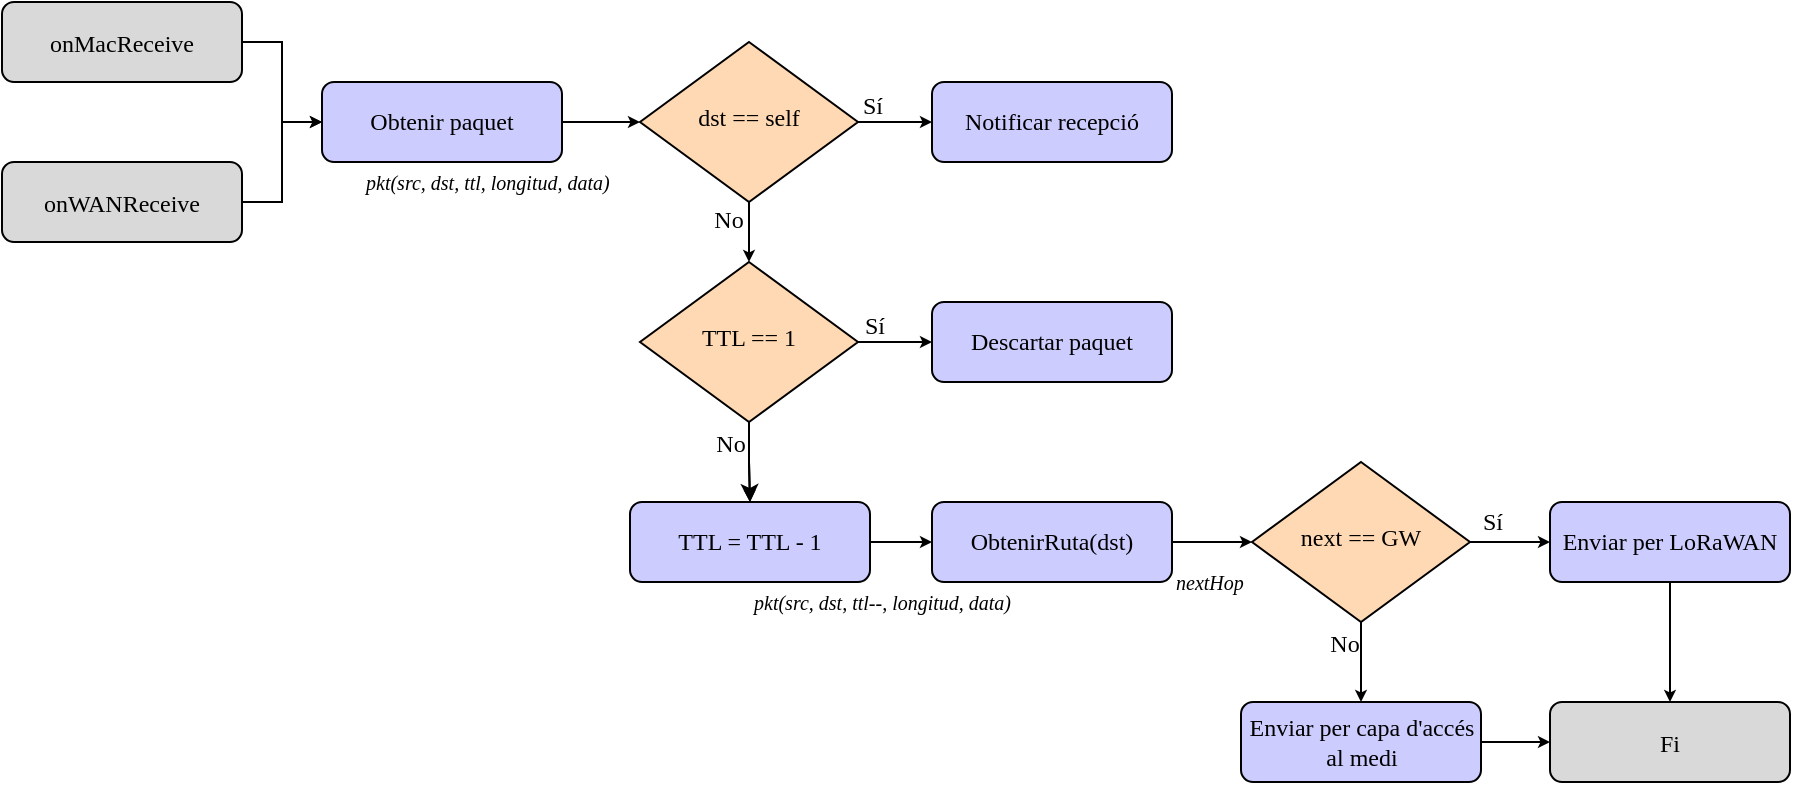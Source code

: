 <mxfile version="26.2.2">
  <diagram name="Page-1" id="mzez5VFSWtmt7TEJpQF6">
    <mxGraphModel dx="836" dy="563" grid="1" gridSize="10" guides="1" tooltips="1" connect="1" arrows="1" fold="1" page="1" pageScale="1" pageWidth="827" pageHeight="1169" math="0" shadow="0">
      <root>
        <mxCell id="0" />
        <mxCell id="1" parent="0" />
        <mxCell id="rC-MBk3FVQZ4qPWOqdKQ-1" value="" style="edgeStyle=orthogonalEdgeStyle;shape=connector;rounded=0;orthogonalLoop=1;jettySize=auto;html=1;shadow=0;strokeColor=default;strokeWidth=1;align=center;verticalAlign=middle;fontFamily=Computer Modern;fontSize=12;fontColor=default;labelBackgroundColor=none;endArrow=classic;endFill=1;endSize=3;" parent="1" source="rC-MBk3FVQZ4qPWOqdKQ-2" target="rC-MBk3FVQZ4qPWOqdKQ-11" edge="1">
          <mxGeometry relative="1" as="geometry" />
        </mxCell>
        <mxCell id="rC-MBk3FVQZ4qPWOqdKQ-2" value="&lt;div&gt;Obtenir paquet&lt;/div&gt;" style="rounded=1;whiteSpace=wrap;html=1;fontSize=12;glass=0;strokeWidth=1;shadow=0;fontFamily=Computer Modern;strokeColor=light-dark(#000000,#EDEDED);fillColor=light-dark(#ccccff, #ededed);" parent="1" vertex="1">
          <mxGeometry x="200" y="80" width="120" height="40" as="geometry" />
        </mxCell>
        <mxCell id="rC-MBk3FVQZ4qPWOqdKQ-6" style="edgeStyle=orthogonalEdgeStyle;shape=connector;rounded=0;orthogonalLoop=1;jettySize=auto;html=1;entryX=0;entryY=0.5;entryDx=0;entryDy=0;shadow=0;strokeColor=default;strokeWidth=1;align=center;verticalAlign=middle;fontFamily=Computer Modern;fontSize=12;fontColor=default;labelBackgroundColor=none;endArrow=classic;endFill=1;endSize=3;" parent="1" source="rC-MBk3FVQZ4qPWOqdKQ-4" target="rC-MBk3FVQZ4qPWOqdKQ-2" edge="1">
          <mxGeometry relative="1" as="geometry" />
        </mxCell>
        <mxCell id="rC-MBk3FVQZ4qPWOqdKQ-7" style="edgeStyle=orthogonalEdgeStyle;shape=connector;rounded=0;orthogonalLoop=1;jettySize=auto;html=1;entryX=0;entryY=0.5;entryDx=0;entryDy=0;shadow=0;strokeColor=default;strokeWidth=1;align=center;verticalAlign=middle;fontFamily=Computer Modern;fontSize=12;fontColor=default;labelBackgroundColor=none;endArrow=classic;endFill=1;endSize=3;" parent="1" source="rC-MBk3FVQZ4qPWOqdKQ-5" target="rC-MBk3FVQZ4qPWOqdKQ-2" edge="1">
          <mxGeometry relative="1" as="geometry" />
        </mxCell>
        <mxCell id="rC-MBk3FVQZ4qPWOqdKQ-8" value="" style="edgeStyle=orthogonalEdgeStyle;shape=connector;rounded=0;orthogonalLoop=1;jettySize=auto;html=1;shadow=0;strokeColor=default;strokeWidth=1;align=center;verticalAlign=middle;fontFamily=Computer Modern;fontSize=12;fontColor=default;labelBackgroundColor=none;endArrow=classic;endFill=1;endSize=3;" parent="1" source="rC-MBk3FVQZ4qPWOqdKQ-11" target="rC-MBk3FVQZ4qPWOqdKQ-14" edge="1">
          <mxGeometry relative="1" as="geometry" />
        </mxCell>
        <mxCell id="rC-MBk3FVQZ4qPWOqdKQ-9" value="Sí" style="edgeLabel;html=1;align=center;verticalAlign=middle;resizable=0;points=[];fontFamily=Computer Modern;fontSize=12;fontColor=default;labelBackgroundColor=none;" parent="rC-MBk3FVQZ4qPWOqdKQ-8" vertex="1" connectable="0">
          <mxGeometry x="-0.233" y="-1" relative="1" as="geometry">
            <mxPoint x="-10" y="-9" as="offset" />
          </mxGeometry>
        </mxCell>
        <mxCell id="rC-MBk3FVQZ4qPWOqdKQ-10" value="" style="edgeStyle=orthogonalEdgeStyle;shape=connector;rounded=0;orthogonalLoop=1;jettySize=auto;html=1;shadow=0;strokeColor=default;strokeWidth=1;align=center;verticalAlign=middle;fontFamily=Computer Modern;fontSize=12;fontColor=default;labelBackgroundColor=none;endArrow=classic;endFill=1;endSize=3;entryX=0.5;entryY=0;entryDx=0;entryDy=0;" parent="1" source="rC-MBk3FVQZ4qPWOqdKQ-11" edge="1" target="rC-MBk3FVQZ4qPWOqdKQ-19">
          <mxGeometry relative="1" as="geometry">
            <mxPoint x="445" y="530" as="targetPoint" />
          </mxGeometry>
        </mxCell>
        <mxCell id="rC-MBk3FVQZ4qPWOqdKQ-11" value="dst == self" style="rhombus;whiteSpace=wrap;html=1;shadow=0;fontFamily=Computer Modern;fontSize=12;align=center;strokeWidth=1;spacing=6;spacingTop=-4;fillColor=light-dark(#ffd9b3, #36210a);strokeColor=#000000;" parent="1" vertex="1">
          <mxGeometry x="359" y="60" width="109" height="80" as="geometry" />
        </mxCell>
        <mxCell id="rC-MBk3FVQZ4qPWOqdKQ-12" value="pkt(src, dst, ttl, longitud, data)" style="edgeLabel;html=1;align=left;verticalAlign=middle;resizable=0;points=[];fontFamily=Computer Modern;fontSize=10;fontColor=default;labelBackgroundColor=none;fontStyle=2" parent="1" vertex="1" connectable="0">
          <mxGeometry x="220" y="129.998" as="geometry" />
        </mxCell>
        <mxCell id="rC-MBk3FVQZ4qPWOqdKQ-14" value="Notificar recepció" style="rounded=1;whiteSpace=wrap;html=1;fontSize=12;glass=0;strokeWidth=1;shadow=0;fontFamily=Computer Modern;strokeColor=light-dark(#000000,#EDEDED);fillColor=light-dark(#ccccff, #ededed);" parent="1" vertex="1">
          <mxGeometry x="505" y="80" width="120" height="40" as="geometry" />
        </mxCell>
        <mxCell id="rC-MBk3FVQZ4qPWOqdKQ-15" value="" style="edgeStyle=orthogonalEdgeStyle;shape=connector;rounded=0;orthogonalLoop=1;jettySize=auto;html=1;shadow=0;strokeColor=default;strokeWidth=1;align=center;verticalAlign=middle;fontFamily=Computer Modern;fontSize=12;fontColor=default;labelBackgroundColor=none;endArrow=classic;endFill=1;endSize=3;" parent="1" source="rC-MBk3FVQZ4qPWOqdKQ-19" target="rC-MBk3FVQZ4qPWOqdKQ-21" edge="1">
          <mxGeometry relative="1" as="geometry" />
        </mxCell>
        <mxCell id="rC-MBk3FVQZ4qPWOqdKQ-16" value="&lt;div&gt;Sí&lt;/div&gt;" style="edgeLabel;html=1;align=center;verticalAlign=middle;resizable=0;points=[];fontFamily=Computer Modern;fontSize=12;fontColor=default;labelBackgroundColor=none;" parent="rC-MBk3FVQZ4qPWOqdKQ-15" vertex="1" connectable="0">
          <mxGeometry x="0.039" y="1" relative="1" as="geometry">
            <mxPoint x="-10" y="-9" as="offset" />
          </mxGeometry>
        </mxCell>
        <mxCell id="rC-MBk3FVQZ4qPWOqdKQ-17" value="" style="edgeStyle=orthogonalEdgeStyle;shape=connector;rounded=0;orthogonalLoop=1;jettySize=auto;html=1;shadow=0;strokeColor=default;strokeWidth=1;align=center;verticalAlign=middle;fontFamily=Computer Modern;fontSize=12;fontColor=default;labelBackgroundColor=none;endArrow=classic;endFill=1;endSize=3;" parent="1" source="rC-MBk3FVQZ4qPWOqdKQ-19" target="rC-MBk3FVQZ4qPWOqdKQ-23" edge="1">
          <mxGeometry relative="1" as="geometry" />
        </mxCell>
        <mxCell id="rC-MBk3FVQZ4qPWOqdKQ-18" value="No" style="edgeLabel;html=1;align=center;verticalAlign=middle;resizable=0;points=[];fontFamily=Computer Modern;fontSize=12;fontColor=default;labelBackgroundColor=none;" parent="rC-MBk3FVQZ4qPWOqdKQ-17" vertex="1" connectable="0">
          <mxGeometry x="-0.137" relative="1" as="geometry">
            <mxPoint x="-10" y="-7" as="offset" />
          </mxGeometry>
        </mxCell>
        <mxCell id="YS-Aq0A1xr1reavtCEc6-9" value="" style="edgeStyle=orthogonalEdgeStyle;rounded=0;orthogonalLoop=1;jettySize=auto;html=1;" edge="1" parent="1" source="rC-MBk3FVQZ4qPWOqdKQ-19" target="rC-MBk3FVQZ4qPWOqdKQ-23">
          <mxGeometry relative="1" as="geometry" />
        </mxCell>
        <mxCell id="rC-MBk3FVQZ4qPWOqdKQ-19" value="TTL == 1" style="rhombus;whiteSpace=wrap;html=1;shadow=0;fontFamily=Computer Modern;fontSize=12;align=center;strokeWidth=1;spacing=6;spacingTop=-4;fillColor=light-dark(#ffd9b3, #36210a);strokeColor=#000000;" parent="1" vertex="1">
          <mxGeometry x="359" y="170" width="109" height="80" as="geometry" />
        </mxCell>
        <mxCell id="rC-MBk3FVQZ4qPWOqdKQ-21" value="Descartar paquet" style="rounded=1;whiteSpace=wrap;html=1;fontSize=12;glass=0;strokeWidth=1;shadow=0;fontFamily=Computer Modern;strokeColor=light-dark(#000000,#EDEDED);fillColor=light-dark(#ccccff, #ededed);" parent="1" vertex="1">
          <mxGeometry x="505" y="190" width="120" height="40" as="geometry" />
        </mxCell>
        <mxCell id="rC-MBk3FVQZ4qPWOqdKQ-22" value="" style="edgeStyle=orthogonalEdgeStyle;shape=connector;rounded=0;orthogonalLoop=1;jettySize=auto;html=1;shadow=0;strokeColor=default;strokeWidth=1;align=center;verticalAlign=middle;fontFamily=Computer Modern;fontSize=12;fontColor=default;labelBackgroundColor=none;endArrow=classic;endFill=1;endSize=3;entryX=0;entryY=0.5;entryDx=0;entryDy=0;" parent="1" source="rC-MBk3FVQZ4qPWOqdKQ-23" edge="1" target="rC-MBk3FVQZ4qPWOqdKQ-27">
          <mxGeometry relative="1" as="geometry">
            <mxPoint x="445" y="730" as="targetPoint" />
          </mxGeometry>
        </mxCell>
        <mxCell id="rC-MBk3FVQZ4qPWOqdKQ-23" value="TTL = TTL - 1" style="rounded=1;whiteSpace=wrap;html=1;fontSize=12;glass=0;strokeWidth=1;shadow=0;fontFamily=Computer Modern;strokeColor=light-dark(#000000,#EDEDED);fillColor=light-dark(#ccccff, #ededed);" parent="1" vertex="1">
          <mxGeometry x="354" y="290" width="120" height="40" as="geometry" />
        </mxCell>
        <mxCell id="YS-Aq0A1xr1reavtCEc6-3" value="" style="edgeStyle=orthogonalEdgeStyle;rounded=0;orthogonalLoop=1;jettySize=auto;html=1;endSize=3;fontSize=12;fontFamily=Computer Modern;" edge="1" parent="1" source="rC-MBk3FVQZ4qPWOqdKQ-27" target="rC-MBk3FVQZ4qPWOqdKQ-32">
          <mxGeometry relative="1" as="geometry" />
        </mxCell>
        <mxCell id="rC-MBk3FVQZ4qPWOqdKQ-27" value="ObtenirRuta(dst)" style="rounded=1;whiteSpace=wrap;html=1;fontSize=12;glass=0;strokeWidth=1;shadow=0;fontFamily=Computer Modern;strokeColor=light-dark(#000000,#EDEDED);fillColor=light-dark(#ccccff, #ededed);" parent="1" vertex="1">
          <mxGeometry x="505" y="290" width="120" height="40" as="geometry" />
        </mxCell>
        <mxCell id="rC-MBk3FVQZ4qPWOqdKQ-28" value="" style="edgeStyle=orthogonalEdgeStyle;shape=connector;rounded=0;orthogonalLoop=1;jettySize=auto;html=1;shadow=0;strokeColor=default;strokeWidth=1;align=center;verticalAlign=middle;fontFamily=Computer Modern;fontSize=12;fontColor=default;labelBackgroundColor=none;endArrow=classic;endFill=1;endSize=3;exitX=1;exitY=0.5;exitDx=0;exitDy=0;" parent="1" source="rC-MBk3FVQZ4qPWOqdKQ-32" target="rC-MBk3FVQZ4qPWOqdKQ-34" edge="1">
          <mxGeometry relative="1" as="geometry">
            <Array as="points">
              <mxPoint x="830" y="310" />
              <mxPoint x="830" y="310" />
            </Array>
          </mxGeometry>
        </mxCell>
        <mxCell id="rC-MBk3FVQZ4qPWOqdKQ-29" value="&lt;div&gt;Sí&lt;/div&gt;" style="edgeLabel;html=1;align=center;verticalAlign=middle;resizable=0;points=[];fontFamily=Computer Modern;fontSize=12;fontColor=default;labelBackgroundColor=none;" parent="rC-MBk3FVQZ4qPWOqdKQ-28" vertex="1" connectable="0">
          <mxGeometry x="0.039" y="1" relative="1" as="geometry">
            <mxPoint x="-10" y="-9" as="offset" />
          </mxGeometry>
        </mxCell>
        <mxCell id="rC-MBk3FVQZ4qPWOqdKQ-30" value="" style="edgeStyle=orthogonalEdgeStyle;shape=connector;rounded=0;orthogonalLoop=1;jettySize=auto;html=1;shadow=0;strokeColor=default;strokeWidth=1;align=center;verticalAlign=middle;fontFamily=Computer Modern;fontSize=12;fontColor=default;labelBackgroundColor=none;endArrow=classic;endFill=1;endSize=3;" parent="1" source="rC-MBk3FVQZ4qPWOqdKQ-32" target="rC-MBk3FVQZ4qPWOqdKQ-36" edge="1">
          <mxGeometry relative="1" as="geometry" />
        </mxCell>
        <mxCell id="YS-Aq0A1xr1reavtCEc6-5" value="No" style="edgeLabel;html=1;align=center;verticalAlign=middle;resizable=0;points=[];fontFamily=Computer Modern;fontSize=12;" vertex="1" connectable="0" parent="rC-MBk3FVQZ4qPWOqdKQ-30">
          <mxGeometry x="-0.452" y="2" relative="1" as="geometry">
            <mxPoint x="-11" as="offset" />
          </mxGeometry>
        </mxCell>
        <mxCell id="rC-MBk3FVQZ4qPWOqdKQ-32" value="next == GW" style="rhombus;whiteSpace=wrap;html=1;shadow=0;fontFamily=Computer Modern;fontSize=12;align=center;strokeWidth=1;spacing=6;spacingTop=-4;fillColor=light-dark(#ffd9b3, #36210a);strokeColor=#000000;" parent="1" vertex="1">
          <mxGeometry x="665" y="270" width="109" height="80" as="geometry" />
        </mxCell>
        <mxCell id="8U7mtkoSM1OeHfx2B1FY-2" style="edgeStyle=orthogonalEdgeStyle;rounded=0;orthogonalLoop=1;jettySize=auto;html=1;entryX=0.5;entryY=0;entryDx=0;entryDy=0;exitX=0.5;exitY=1;exitDx=0;exitDy=0;endSize=3;fontSize=12;fontFamily=Computer Modern;" parent="1" source="rC-MBk3FVQZ4qPWOqdKQ-34" target="rC-MBk3FVQZ4qPWOqdKQ-38" edge="1">
          <mxGeometry relative="1" as="geometry" />
        </mxCell>
        <mxCell id="rC-MBk3FVQZ4qPWOqdKQ-34" value="Enviar per LoRaWAN" style="rounded=1;whiteSpace=wrap;html=1;fontSize=12;glass=0;strokeWidth=1;shadow=0;fontFamily=Computer Modern;strokeColor=light-dark(#000000,#EDEDED);fillColor=light-dark(#ccccff, #ededed);" parent="1" vertex="1">
          <mxGeometry x="814" y="290" width="120" height="40" as="geometry" />
        </mxCell>
        <mxCell id="rC-MBk3FVQZ4qPWOqdKQ-35" value="" style="edgeStyle=orthogonalEdgeStyle;shape=connector;rounded=0;orthogonalLoop=1;jettySize=auto;html=1;shadow=0;strokeColor=default;strokeWidth=1;align=center;verticalAlign=middle;fontFamily=Computer Modern;fontSize=12;fontColor=default;labelBackgroundColor=none;endArrow=classic;endFill=1;endSize=3;" parent="1" source="rC-MBk3FVQZ4qPWOqdKQ-36" target="rC-MBk3FVQZ4qPWOqdKQ-38" edge="1">
          <mxGeometry relative="1" as="geometry" />
        </mxCell>
        <mxCell id="rC-MBk3FVQZ4qPWOqdKQ-36" value="Enviar per capa d&#39;accés al medi" style="rounded=1;whiteSpace=wrap;html=1;fontSize=12;glass=0;strokeWidth=1;shadow=0;fontFamily=Computer Modern;strokeColor=light-dark(#000000,#EDEDED);fillColor=light-dark(#ccccff, #ededed);" parent="1" vertex="1">
          <mxGeometry x="659.5" y="390" width="120" height="40" as="geometry" />
        </mxCell>
        <mxCell id="rC-MBk3FVQZ4qPWOqdKQ-37" value="nextHop" style="edgeLabel;html=1;align=left;verticalAlign=middle;resizable=0;points=[];fontFamily=Computer Modern;fontSize=10;fontColor=default;labelBackgroundColor=none;fontStyle=2" parent="1" vertex="1" connectable="0">
          <mxGeometry x="625" y="329.998" as="geometry" />
        </mxCell>
        <mxCell id="rC-MBk3FVQZ4qPWOqdKQ-38" value="Fi" style="rounded=1;fontSize=12;glass=0;strokeWidth=1;shadow=0;fontFamily=Computer Modern;fillColor=light-dark(#d9d9d9, #CCCCCC);fontStyle=0;" parent="1" vertex="1">
          <mxGeometry x="814" y="390" width="120" height="40" as="geometry" />
        </mxCell>
        <mxCell id="rC-MBk3FVQZ4qPWOqdKQ-4" value="onMacReceive" style="rounded=1;fontSize=12;glass=0;strokeWidth=1;shadow=0;fontFamily=Computer Modern;fillColor=light-dark(#d9d9d9, #CCCCCC);fontStyle=0;" parent="1" vertex="1">
          <mxGeometry x="40" y="40" width="120" height="40" as="geometry" />
        </mxCell>
        <mxCell id="rC-MBk3FVQZ4qPWOqdKQ-5" value="onWANReceive" style="rounded=1;fontSize=12;glass=0;strokeWidth=1;shadow=0;fontFamily=Computer Modern;fillColor=light-dark(#d9d9d9, #CCCCCC);fontStyle=0;" parent="1" vertex="1">
          <mxGeometry x="40" y="120" width="120" height="40" as="geometry" />
        </mxCell>
        <mxCell id="YS-Aq0A1xr1reavtCEc6-6" value="pkt(src, dst, ttl--, longitud, data)" style="edgeLabel;html=1;align=left;verticalAlign=middle;resizable=0;points=[];fontFamily=Computer Modern;fontSize=10;fontColor=default;labelBackgroundColor=none;fontStyle=2" vertex="1" connectable="0" parent="1">
          <mxGeometry x="414" y="339.998" as="geometry" />
        </mxCell>
        <mxCell id="YS-Aq0A1xr1reavtCEc6-7" value="No" style="edgeLabel;html=1;align=center;verticalAlign=middle;resizable=0;points=[];fontFamily=Computer Modern;fontSize=12;fontColor=default;labelBackgroundColor=none;" vertex="1" connectable="0" parent="1">
          <mxGeometry x="410.003" y="270.229" as="geometry">
            <mxPoint x="-7" y="-121" as="offset" />
          </mxGeometry>
        </mxCell>
      </root>
    </mxGraphModel>
  </diagram>
</mxfile>
